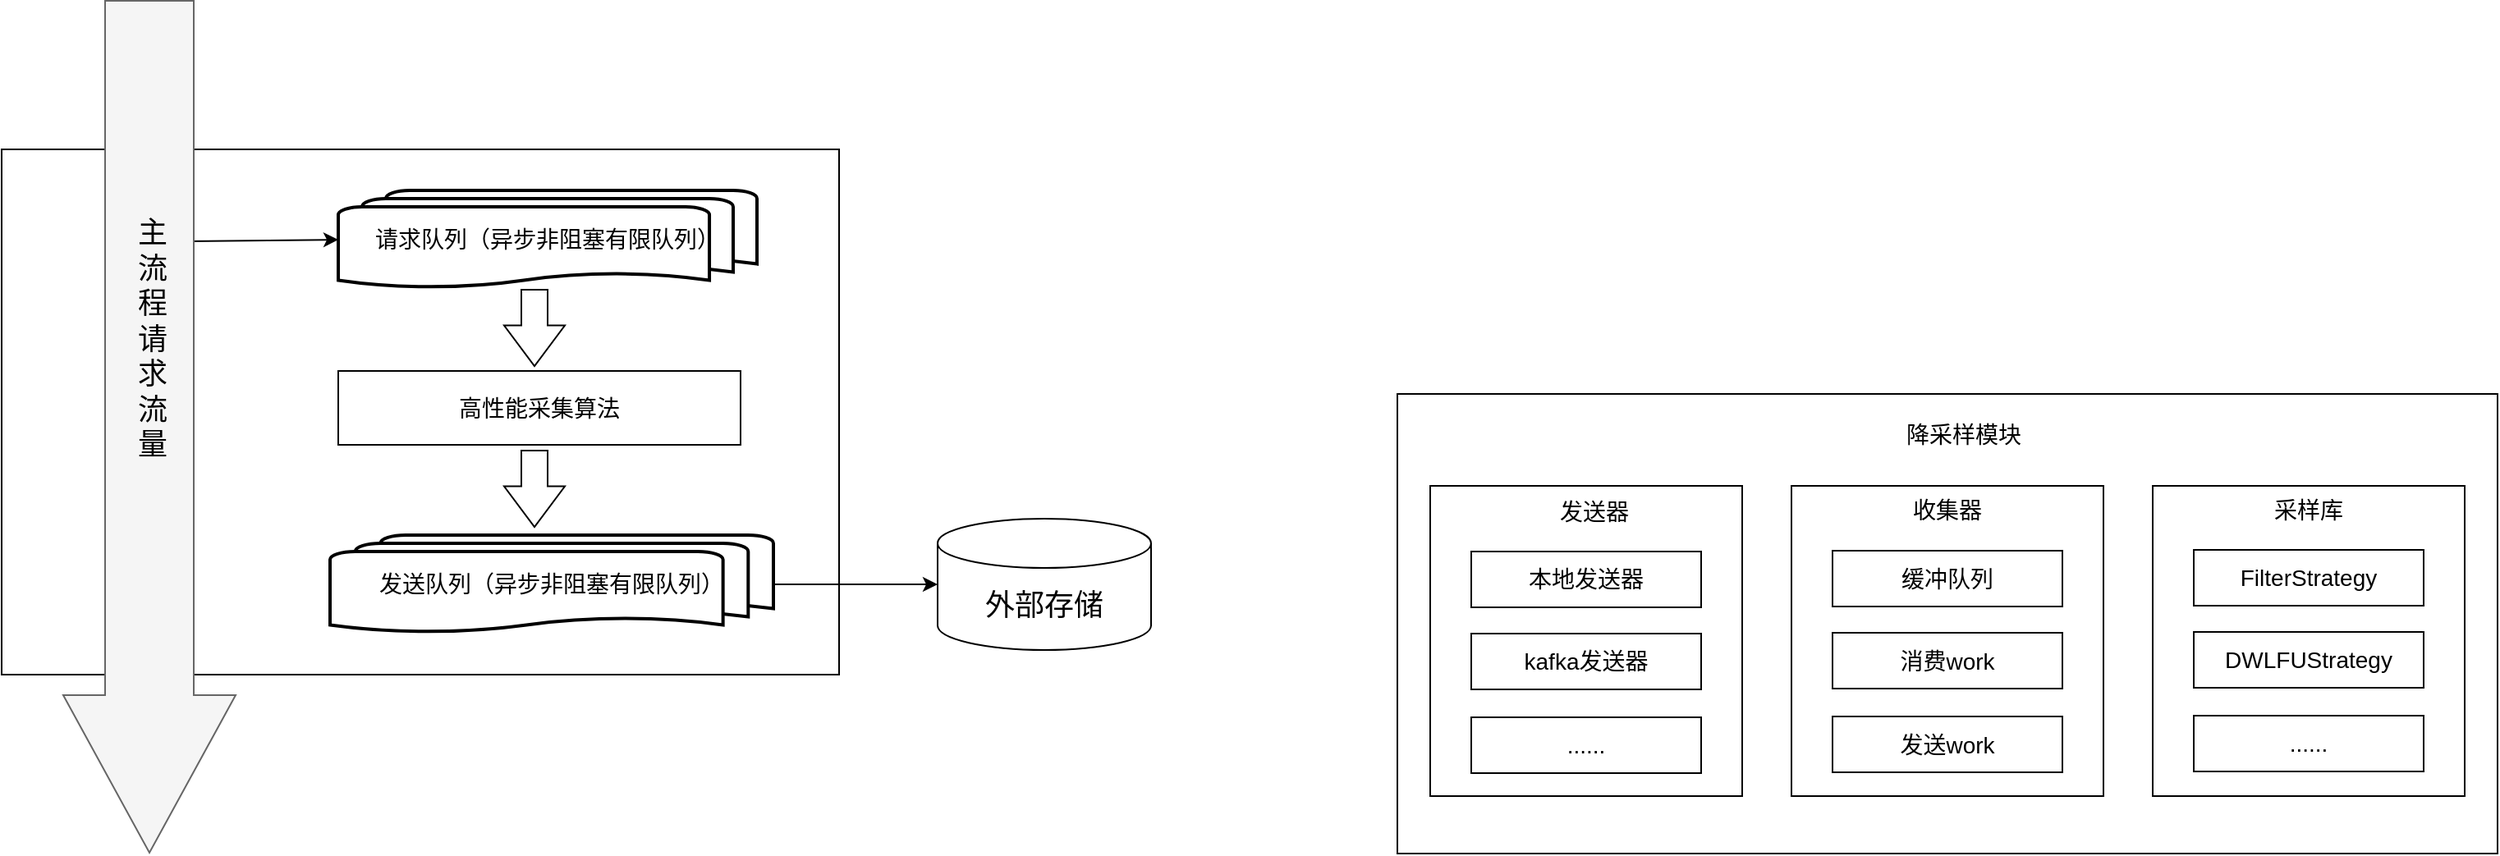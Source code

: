 <mxfile version="20.8.3" type="github">
  <diagram id="dHrR71HzSHLAMjjxXmuo" name="第 1 页">
    <mxGraphModel dx="1306" dy="765" grid="1" gridSize="10" guides="1" tooltips="1" connect="1" arrows="1" fold="1" page="1" pageScale="1" pageWidth="827" pageHeight="1169" math="0" shadow="0">
      <root>
        <mxCell id="0" />
        <mxCell id="1" parent="0" />
        <mxCell id="9a4Nvgae0vwim2I87Gne-9" value="" style="rounded=0;whiteSpace=wrap;html=1;" vertex="1" parent="1">
          <mxGeometry x="190" y="191" width="510" height="320" as="geometry" />
        </mxCell>
        <mxCell id="9a4Nvgae0vwim2I87Gne-11" value="请求队列（异步非阻塞有限队列）" style="strokeWidth=2;html=1;shape=mxgraph.flowchart.multi-document;whiteSpace=wrap;fontSize=14;" vertex="1" parent="1">
          <mxGeometry x="395" y="216" width="255" height="60" as="geometry" />
        </mxCell>
        <mxCell id="9a4Nvgae0vwim2I87Gne-40" style="edgeStyle=none;rounded=0;orthogonalLoop=1;jettySize=auto;html=1;entryX=0;entryY=0.5;entryDx=0;entryDy=0;entryPerimeter=0;fontSize=18;" edge="1" parent="1" source="9a4Nvgae0vwim2I87Gne-12" target="9a4Nvgae0vwim2I87Gne-39">
          <mxGeometry relative="1" as="geometry" />
        </mxCell>
        <mxCell id="9a4Nvgae0vwim2I87Gne-12" value="发送队列（异步非阻塞有限队列）" style="strokeWidth=2;html=1;shape=mxgraph.flowchart.multi-document;whiteSpace=wrap;fontSize=14;" vertex="1" parent="1">
          <mxGeometry x="390" y="426" width="270" height="60" as="geometry" />
        </mxCell>
        <mxCell id="9a4Nvgae0vwim2I87Gne-24" value="高性能采集算法" style="rounded=0;whiteSpace=wrap;html=1;fontSize=14;" vertex="1" parent="1">
          <mxGeometry x="395" y="326" width="245" height="45" as="geometry" />
        </mxCell>
        <mxCell id="9a4Nvgae0vwim2I87Gne-35" value="" style="shape=flexArrow;endArrow=classic;html=1;rounded=0;fontSize=14;width=16;endSize=7.92;" edge="1" parent="1">
          <mxGeometry width="50" height="50" relative="1" as="geometry">
            <mxPoint x="514.5" y="276" as="sourcePoint" />
            <mxPoint x="514.5" y="323.5" as="targetPoint" />
          </mxGeometry>
        </mxCell>
        <mxCell id="9a4Nvgae0vwim2I87Gne-36" value="" style="shape=flexArrow;endArrow=classic;html=1;rounded=0;fontSize=14;width=16;endSize=7.92;" edge="1" parent="1">
          <mxGeometry width="50" height="50" relative="1" as="geometry">
            <mxPoint x="514.5" y="374" as="sourcePoint" />
            <mxPoint x="514.5" y="421.5" as="targetPoint" />
          </mxGeometry>
        </mxCell>
        <mxCell id="9a4Nvgae0vwim2I87Gne-37" value="" style="endArrow=classic;html=1;rounded=0;fontSize=18;entryX=0;entryY=0.5;entryDx=0;entryDy=0;entryPerimeter=0;exitX=1;exitY=0.25;exitDx=0;exitDy=0;" edge="1" parent="1" source="9a4Nvgae0vwim2I87Gne-29" target="9a4Nvgae0vwim2I87Gne-11">
          <mxGeometry width="50" height="50" relative="1" as="geometry">
            <mxPoint x="230" y="421" as="sourcePoint" />
            <mxPoint x="280" y="371" as="targetPoint" />
          </mxGeometry>
        </mxCell>
        <mxCell id="9a4Nvgae0vwim2I87Gne-27" value="" style="shape=flexArrow;endArrow=classic;html=1;rounded=0;endWidth=50;endSize=31.67;width=54;fillColor=#f5f5f5;strokeColor=#666666;" edge="1" parent="1">
          <mxGeometry width="50" height="50" relative="1" as="geometry">
            <mxPoint x="280" y="100" as="sourcePoint" />
            <mxPoint x="280" y="620" as="targetPoint" />
          </mxGeometry>
        </mxCell>
        <mxCell id="9a4Nvgae0vwim2I87Gne-29" value="主&lt;br style=&quot;font-size: 18px;&quot;&gt;流&lt;br style=&quot;font-size: 18px;&quot;&gt;程&lt;br style=&quot;font-size: 18px;&quot;&gt;请&lt;br style=&quot;font-size: 18px;&quot;&gt;求&lt;br style=&quot;font-size: 18px;&quot;&gt;流&lt;br style=&quot;font-size: 18px;&quot;&gt;量" style="text;html=1;strokeColor=none;fillColor=none;align=center;verticalAlign=middle;whiteSpace=wrap;rounded=0;fontSize=18;" vertex="1" parent="1">
          <mxGeometry x="262" y="187" width="40" height="240" as="geometry" />
        </mxCell>
        <mxCell id="9a4Nvgae0vwim2I87Gne-39" value="外部存储" style="shape=cylinder3;whiteSpace=wrap;html=1;boundedLbl=1;backgroundOutline=1;size=15;fontSize=18;" vertex="1" parent="1">
          <mxGeometry x="760" y="416" width="130" height="80" as="geometry" />
        </mxCell>
        <mxCell id="9a4Nvgae0vwim2I87Gne-41" value="" style="rounded=0;whiteSpace=wrap;html=1;fontSize=14;" vertex="1" parent="1">
          <mxGeometry x="1040" y="340" width="670" height="280" as="geometry" />
        </mxCell>
        <mxCell id="9a4Nvgae0vwim2I87Gne-42" value="" style="rounded=0;whiteSpace=wrap;html=1;fontSize=14;" vertex="1" parent="1">
          <mxGeometry x="1060" y="396" width="190" height="189" as="geometry" />
        </mxCell>
        <mxCell id="9a4Nvgae0vwim2I87Gne-43" value="" style="rounded=0;whiteSpace=wrap;html=1;fontSize=14;" vertex="1" parent="1">
          <mxGeometry x="1280" y="396" width="190" height="189" as="geometry" />
        </mxCell>
        <mxCell id="9a4Nvgae0vwim2I87Gne-44" value="" style="rounded=0;whiteSpace=wrap;html=1;fontSize=14;" vertex="1" parent="1">
          <mxGeometry x="1500" y="396" width="190" height="189" as="geometry" />
        </mxCell>
        <mxCell id="9a4Nvgae0vwim2I87Gne-45" value="发送器" style="text;html=1;strokeColor=none;fillColor=none;align=center;verticalAlign=middle;whiteSpace=wrap;rounded=0;fontSize=14;" vertex="1" parent="1">
          <mxGeometry x="1130" y="397" width="60" height="30" as="geometry" />
        </mxCell>
        <mxCell id="9a4Nvgae0vwim2I87Gne-46" value="收集器" style="text;html=1;strokeColor=none;fillColor=none;align=center;verticalAlign=middle;whiteSpace=wrap;rounded=0;fontSize=14;" vertex="1" parent="1">
          <mxGeometry x="1345" y="396" width="60" height="30" as="geometry" />
        </mxCell>
        <mxCell id="9a4Nvgae0vwim2I87Gne-47" value="采样库" style="text;html=1;strokeColor=none;fillColor=none;align=center;verticalAlign=middle;whiteSpace=wrap;rounded=0;fontSize=14;" vertex="1" parent="1">
          <mxGeometry x="1565" y="396" width="60" height="30" as="geometry" />
        </mxCell>
        <mxCell id="9a4Nvgae0vwim2I87Gne-48" value="降采样模块" style="text;html=1;strokeColor=none;fillColor=none;align=center;verticalAlign=middle;whiteSpace=wrap;rounded=0;fontSize=14;" vertex="1" parent="1">
          <mxGeometry x="1340" y="350" width="90" height="30" as="geometry" />
        </mxCell>
        <mxCell id="9a4Nvgae0vwim2I87Gne-49" value="本地发送器" style="rounded=0;whiteSpace=wrap;html=1;fontSize=14;" vertex="1" parent="1">
          <mxGeometry x="1085" y="436" width="140" height="34" as="geometry" />
        </mxCell>
        <mxCell id="9a4Nvgae0vwim2I87Gne-50" value="kafka发送器" style="rounded=0;whiteSpace=wrap;html=1;fontSize=14;" vertex="1" parent="1">
          <mxGeometry x="1085" y="486" width="140" height="34" as="geometry" />
        </mxCell>
        <mxCell id="9a4Nvgae0vwim2I87Gne-51" value="......" style="rounded=0;whiteSpace=wrap;html=1;fontSize=14;" vertex="1" parent="1">
          <mxGeometry x="1085" y="537" width="140" height="34" as="geometry" />
        </mxCell>
        <mxCell id="9a4Nvgae0vwim2I87Gne-52" value="缓冲队列" style="rounded=0;whiteSpace=wrap;html=1;fontSize=14;" vertex="1" parent="1">
          <mxGeometry x="1305" y="435.5" width="140" height="34" as="geometry" />
        </mxCell>
        <mxCell id="9a4Nvgae0vwim2I87Gne-53" value="消费work" style="rounded=0;whiteSpace=wrap;html=1;fontSize=14;" vertex="1" parent="1">
          <mxGeometry x="1305" y="485.5" width="140" height="34" as="geometry" />
        </mxCell>
        <mxCell id="9a4Nvgae0vwim2I87Gne-54" value="发送work" style="rounded=0;whiteSpace=wrap;html=1;fontSize=14;" vertex="1" parent="1">
          <mxGeometry x="1305" y="536.5" width="140" height="34" as="geometry" />
        </mxCell>
        <mxCell id="9a4Nvgae0vwim2I87Gne-55" value="FilterStrategy" style="rounded=0;whiteSpace=wrap;html=1;fontSize=14;" vertex="1" parent="1">
          <mxGeometry x="1525" y="435" width="140" height="34" as="geometry" />
        </mxCell>
        <mxCell id="9a4Nvgae0vwim2I87Gne-56" value="DWLFUStrategy" style="rounded=0;whiteSpace=wrap;html=1;fontSize=14;" vertex="1" parent="1">
          <mxGeometry x="1525" y="485" width="140" height="34" as="geometry" />
        </mxCell>
        <mxCell id="9a4Nvgae0vwim2I87Gne-57" value="......" style="rounded=0;whiteSpace=wrap;html=1;fontSize=14;" vertex="1" parent="1">
          <mxGeometry x="1525" y="536" width="140" height="34" as="geometry" />
        </mxCell>
      </root>
    </mxGraphModel>
  </diagram>
</mxfile>
